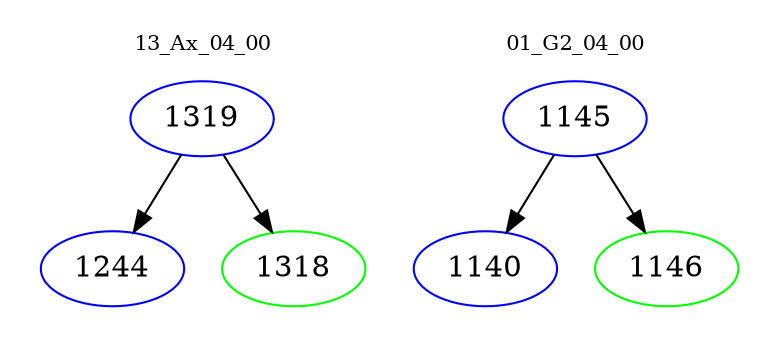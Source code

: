 digraph{
subgraph cluster_0 {
color = white
label = "13_Ax_04_00";
fontsize=10;
T0_1319 [label="1319", color="blue"]
T0_1319 -> T0_1244 [color="black"]
T0_1244 [label="1244", color="blue"]
T0_1319 -> T0_1318 [color="black"]
T0_1318 [label="1318", color="green"]
}
subgraph cluster_1 {
color = white
label = "01_G2_04_00";
fontsize=10;
T1_1145 [label="1145", color="blue"]
T1_1145 -> T1_1140 [color="black"]
T1_1140 [label="1140", color="blue"]
T1_1145 -> T1_1146 [color="black"]
T1_1146 [label="1146", color="green"]
}
}
